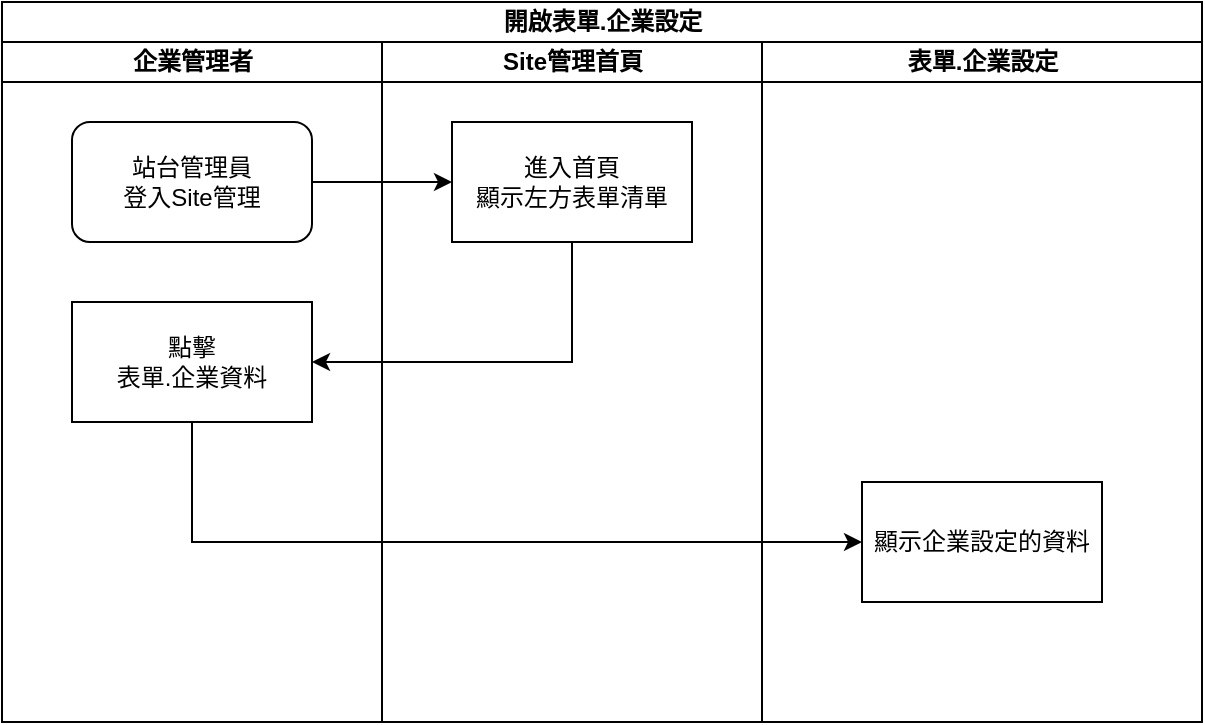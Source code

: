 <mxfile version="13.6.2" type="device" pages="4"><diagram id="Gq59-YWvmYoZJTUOVFRG" name="開啟畫面"><mxGraphModel dx="1086" dy="806" grid="1" gridSize="10" guides="1" tooltips="1" connect="1" arrows="1" fold="1" page="1" pageScale="1" pageWidth="827" pageHeight="1169" math="0" shadow="0"><root><mxCell id="0"/><mxCell id="1" parent="0"/><mxCell id="xclfjhYi2c_MNhHrxPGw-1" value="開啟表單.企業設定" style="swimlane;html=1;childLayout=stackLayout;resizeParent=1;resizeParentMax=0;startSize=20;" parent="1" vertex="1"><mxGeometry x="210" y="170" width="600" height="360" as="geometry"/></mxCell><mxCell id="xclfjhYi2c_MNhHrxPGw-2" value="企業管理者" style="swimlane;html=1;startSize=20;" parent="xclfjhYi2c_MNhHrxPGw-1" vertex="1"><mxGeometry y="20" width="190" height="340" as="geometry"/></mxCell><mxCell id="xclfjhYi2c_MNhHrxPGw-3" value="點擊&lt;br&gt;表單.企業資料" style="rounded=0;whiteSpace=wrap;html=1;" parent="xclfjhYi2c_MNhHrxPGw-2" vertex="1"><mxGeometry x="35" y="130" width="120" height="60" as="geometry"/></mxCell><mxCell id="xclfjhYi2c_MNhHrxPGw-4" value="站台管理員&lt;br&gt;登入Site管理" style="rounded=1;whiteSpace=wrap;html=1;" parent="xclfjhYi2c_MNhHrxPGw-2" vertex="1"><mxGeometry x="35" y="40" width="120" height="60" as="geometry"/></mxCell><mxCell id="xclfjhYi2c_MNhHrxPGw-5" value="Site管理首頁" style="swimlane;html=1;startSize=20;" parent="xclfjhYi2c_MNhHrxPGw-1" vertex="1"><mxGeometry x="190" y="20" width="190" height="340" as="geometry"/></mxCell><mxCell id="xclfjhYi2c_MNhHrxPGw-6" value="進入首頁&lt;br&gt;顯示左方表單清單" style="rounded=0;whiteSpace=wrap;html=1;" parent="xclfjhYi2c_MNhHrxPGw-5" vertex="1"><mxGeometry x="35" y="40" width="120" height="60" as="geometry"/></mxCell><mxCell id="xclfjhYi2c_MNhHrxPGw-7" value="表單.企業設定" style="swimlane;html=1;startSize=20;" parent="xclfjhYi2c_MNhHrxPGw-1" vertex="1"><mxGeometry x="380" y="20" width="220" height="340" as="geometry"/></mxCell><mxCell id="xclfjhYi2c_MNhHrxPGw-8" value="顯示企業設定的資料" style="rounded=0;whiteSpace=wrap;html=1;" parent="xclfjhYi2c_MNhHrxPGw-7" vertex="1"><mxGeometry x="50" y="220" width="120" height="60" as="geometry"/></mxCell><mxCell id="xclfjhYi2c_MNhHrxPGw-9" style="edgeStyle=orthogonalEdgeStyle;rounded=0;orthogonalLoop=1;jettySize=auto;html=1;" parent="xclfjhYi2c_MNhHrxPGw-1" source="xclfjhYi2c_MNhHrxPGw-4" target="xclfjhYi2c_MNhHrxPGw-6" edge="1"><mxGeometry relative="1" as="geometry"/></mxCell><mxCell id="xclfjhYi2c_MNhHrxPGw-10" style="edgeStyle=orthogonalEdgeStyle;rounded=0;orthogonalLoop=1;jettySize=auto;html=1;entryX=1;entryY=0.5;entryDx=0;entryDy=0;exitX=0.5;exitY=1;exitDx=0;exitDy=0;" parent="xclfjhYi2c_MNhHrxPGw-1" source="xclfjhYi2c_MNhHrxPGw-6" target="xclfjhYi2c_MNhHrxPGw-3" edge="1"><mxGeometry relative="1" as="geometry"/></mxCell><mxCell id="xclfjhYi2c_MNhHrxPGw-11" style="edgeStyle=orthogonalEdgeStyle;rounded=0;orthogonalLoop=1;jettySize=auto;html=1;entryX=0;entryY=0.5;entryDx=0;entryDy=0;exitX=0.5;exitY=1;exitDx=0;exitDy=0;" parent="xclfjhYi2c_MNhHrxPGw-1" source="xclfjhYi2c_MNhHrxPGw-3" target="xclfjhYi2c_MNhHrxPGw-8" edge="1"><mxGeometry relative="1" as="geometry"/></mxCell></root></mxGraphModel></diagram><diagram id="AnEwzgurza-sbBYHUau7" name="點擊按鈕.新增企業"><mxGraphModel dx="1086" dy="806" grid="1" gridSize="10" guides="1" tooltips="1" connect="1" arrows="1" fold="1" page="1" pageScale="1" pageWidth="827" pageHeight="1169" math="0" shadow="0"><root><mxCell id="nXj2mZrjB9Ql2mam-w2Z-0"/><mxCell id="nXj2mZrjB9Ql2mam-w2Z-1" parent="nXj2mZrjB9Ql2mam-w2Z-0"/><mxCell id="0WHr4o6qkBS_mpu7egiz-0" value="點擊按鈕.新增企業" style="swimlane;html=1;childLayout=stackLayout;resizeParent=1;resizeParentMax=0;startSize=20;" parent="nXj2mZrjB9Ql2mam-w2Z-1" vertex="1"><mxGeometry x="150" y="130" width="630" height="250" as="geometry"/></mxCell><mxCell id="0WHr4o6qkBS_mpu7egiz-1" value="企業管理者" style="swimlane;html=1;startSize=20;" parent="0WHr4o6qkBS_mpu7egiz-0" vertex="1"><mxGeometry y="20" width="190" height="230" as="geometry"/></mxCell><mxCell id="0WHr4o6qkBS_mpu7egiz-4" value="執行完畢" style="rounded=1;whiteSpace=wrap;html=1;" parent="0WHr4o6qkBS_mpu7egiz-1" vertex="1"><mxGeometry x="35" y="130" width="120" height="60" as="geometry"/></mxCell><mxCell id="0WHr4o6qkBS_mpu7egiz-3" value="&lt;span style=&quot;font-weight: 700&quot;&gt;點擊按鈕.新增企業&lt;/span&gt;" style="rounded=1;whiteSpace=wrap;html=1;" parent="0WHr4o6qkBS_mpu7egiz-1" vertex="1"><mxGeometry x="35" y="40" width="120" height="60" as="geometry"/></mxCell><mxCell id="0WHr4o6qkBS_mpu7egiz-6" style="edgeStyle=orthogonalEdgeStyle;rounded=0;orthogonalLoop=1;jettySize=auto;html=1;" parent="0WHr4o6qkBS_mpu7egiz-0" source="0WHr4o6qkBS_mpu7egiz-3" target="0WHr4o6qkBS_mpu7egiz-10" edge="1"><mxGeometry relative="1" as="geometry"/></mxCell><mxCell id="0WHr4o6qkBS_mpu7egiz-7" value="表單.企業設定" style="swimlane;html=1;startSize=20;" parent="0WHr4o6qkBS_mpu7egiz-0" vertex="1"><mxGeometry x="190" y="20" width="220" height="230" as="geometry"/></mxCell><mxCell id="0WHr4o6qkBS_mpu7egiz-10" value="以視窗開啟&lt;br&gt;表單.企業資料" style="rounded=0;whiteSpace=wrap;html=1;" parent="0WHr4o6qkBS_mpu7egiz-7" vertex="1"><mxGeometry x="60" y="40" width="120" height="60" as="geometry"/></mxCell><mxCell id="v-96yjexs4bwukwhKawF-4" value="表單.企業資料" style="swimlane;html=1;startSize=20;" vertex="1" parent="0WHr4o6qkBS_mpu7egiz-0"><mxGeometry x="410" y="20" width="220" height="230" as="geometry"/></mxCell><mxCell id="v-96yjexs4bwukwhKawF-6" value="顯示表單畫面" style="whiteSpace=wrap;html=1;rounded=0;" vertex="1" parent="v-96yjexs4bwukwhKawF-4"><mxGeometry x="40" y="40" width="120" height="60" as="geometry"/></mxCell><mxCell id="v-96yjexs4bwukwhKawF-7" value="" style="edgeStyle=orthogonalEdgeStyle;rounded=0;orthogonalLoop=1;jettySize=auto;html=1;" edge="1" parent="0WHr4o6qkBS_mpu7egiz-0" source="0WHr4o6qkBS_mpu7egiz-10" target="v-96yjexs4bwukwhKawF-6"><mxGeometry relative="1" as="geometry"/></mxCell><mxCell id="v-96yjexs4bwukwhKawF-8" style="edgeStyle=orthogonalEdgeStyle;rounded=0;orthogonalLoop=1;jettySize=auto;html=1;entryX=1;entryY=0.5;entryDx=0;entryDy=0;exitX=0.5;exitY=1;exitDx=0;exitDy=0;" edge="1" parent="0WHr4o6qkBS_mpu7egiz-0" source="v-96yjexs4bwukwhKawF-6" target="0WHr4o6qkBS_mpu7egiz-4"><mxGeometry relative="1" as="geometry"/></mxCell></root></mxGraphModel></diagram><diagram id="z2At9CXGCZSGCjQZ6gDk" name="點擊按鈕.修改企業"><mxGraphModel dx="1086" dy="806" grid="1" gridSize="10" guides="1" tooltips="1" connect="1" arrows="1" fold="1" page="1" pageScale="1" pageWidth="827" pageHeight="1169" math="0" shadow="0"><root><mxCell id="uikJ6pI44bggo_XMoptD-0"/><mxCell id="uikJ6pI44bggo_XMoptD-1" parent="uikJ6pI44bggo_XMoptD-0"/><mxCell id="a2NwaMGM13c2gDmoTqKJ-0" value="點擊按鈕.修改企業" style="swimlane;html=1;childLayout=stackLayout;resizeParent=1;resizeParentMax=0;startSize=20;" vertex="1" parent="uikJ6pI44bggo_XMoptD-1"><mxGeometry x="150" y="130" width="630" height="250" as="geometry"/></mxCell><mxCell id="a2NwaMGM13c2gDmoTqKJ-1" value="企業管理者" style="swimlane;html=1;startSize=20;" vertex="1" parent="a2NwaMGM13c2gDmoTqKJ-0"><mxGeometry y="20" width="190" height="230" as="geometry"/></mxCell><mxCell id="a2NwaMGM13c2gDmoTqKJ-2" value="執行完畢" style="rounded=1;whiteSpace=wrap;html=1;" vertex="1" parent="a2NwaMGM13c2gDmoTqKJ-1"><mxGeometry x="35" y="130" width="120" height="60" as="geometry"/></mxCell><mxCell id="a2NwaMGM13c2gDmoTqKJ-3" value="&lt;span style=&quot;font-weight: 700&quot;&gt;點擊按鈕.修改企業&lt;/span&gt;" style="rounded=1;whiteSpace=wrap;html=1;" vertex="1" parent="a2NwaMGM13c2gDmoTqKJ-1"><mxGeometry x="35" y="40" width="120" height="60" as="geometry"/></mxCell><mxCell id="a2NwaMGM13c2gDmoTqKJ-4" style="edgeStyle=orthogonalEdgeStyle;rounded=0;orthogonalLoop=1;jettySize=auto;html=1;" edge="1" parent="a2NwaMGM13c2gDmoTqKJ-0" source="a2NwaMGM13c2gDmoTqKJ-3" target="a2NwaMGM13c2gDmoTqKJ-6"><mxGeometry relative="1" as="geometry"/></mxCell><mxCell id="a2NwaMGM13c2gDmoTqKJ-5" value="表單.企業設定" style="swimlane;html=1;startSize=20;" vertex="1" parent="a2NwaMGM13c2gDmoTqKJ-0"><mxGeometry x="190" y="20" width="220" height="230" as="geometry"/></mxCell><mxCell id="a2NwaMGM13c2gDmoTqKJ-6" value="以視窗開啟&lt;br&gt;表單.企業資料" style="rounded=0;whiteSpace=wrap;html=1;" vertex="1" parent="a2NwaMGM13c2gDmoTqKJ-5"><mxGeometry x="60" y="40" width="120" height="60" as="geometry"/></mxCell><mxCell id="a2NwaMGM13c2gDmoTqKJ-7" value="表單.企業資料" style="swimlane;html=1;startSize=20;" vertex="1" parent="a2NwaMGM13c2gDmoTqKJ-0"><mxGeometry x="410" y="20" width="220" height="230" as="geometry"/></mxCell><mxCell id="a2NwaMGM13c2gDmoTqKJ-8" value="顯示表單畫面&lt;br&gt;帶有指定企業資料" style="whiteSpace=wrap;html=1;rounded=0;" vertex="1" parent="a2NwaMGM13c2gDmoTqKJ-7"><mxGeometry x="40" y="40" width="120" height="60" as="geometry"/></mxCell><mxCell id="a2NwaMGM13c2gDmoTqKJ-9" value="" style="edgeStyle=orthogonalEdgeStyle;rounded=0;orthogonalLoop=1;jettySize=auto;html=1;" edge="1" parent="a2NwaMGM13c2gDmoTqKJ-0" source="a2NwaMGM13c2gDmoTqKJ-6" target="a2NwaMGM13c2gDmoTqKJ-8"><mxGeometry relative="1" as="geometry"/></mxCell><mxCell id="a2NwaMGM13c2gDmoTqKJ-10" style="edgeStyle=orthogonalEdgeStyle;rounded=0;orthogonalLoop=1;jettySize=auto;html=1;entryX=1;entryY=0.5;entryDx=0;entryDy=0;exitX=0.5;exitY=1;exitDx=0;exitDy=0;" edge="1" parent="a2NwaMGM13c2gDmoTqKJ-0" source="a2NwaMGM13c2gDmoTqKJ-8" target="a2NwaMGM13c2gDmoTqKJ-2"><mxGeometry relative="1" as="geometry"/></mxCell></root></mxGraphModel></diagram><diagram id="Bcr9XtUbak02CPCcOkMU" name="點擊按鈕.企業系統設定"><mxGraphModel dx="1086" dy="806" grid="1" gridSize="10" guides="1" tooltips="1" connect="1" arrows="1" fold="1" page="1" pageScale="1" pageWidth="827" pageHeight="1169" math="0" shadow="0"><root><mxCell id="uQ5U-KWH1wf4TjKN7DI6-0"/><mxCell id="uQ5U-KWH1wf4TjKN7DI6-1" parent="uQ5U-KWH1wf4TjKN7DI6-0"/><mxCell id="Y-lcZ5e-bPA8rMlBALNK-0" value="點擊按鈕.企業系統設定" style="swimlane;html=1;childLayout=stackLayout;resizeParent=1;resizeParentMax=0;startSize=20;" vertex="1" parent="uQ5U-KWH1wf4TjKN7DI6-1"><mxGeometry x="150" y="130" width="630" height="250" as="geometry"/></mxCell><mxCell id="Y-lcZ5e-bPA8rMlBALNK-1" value="企業管理者" style="swimlane;html=1;startSize=20;" vertex="1" parent="Y-lcZ5e-bPA8rMlBALNK-0"><mxGeometry y="20" width="190" height="230" as="geometry"/></mxCell><mxCell id="Y-lcZ5e-bPA8rMlBALNK-2" value="執行完畢" style="rounded=1;whiteSpace=wrap;html=1;" vertex="1" parent="Y-lcZ5e-bPA8rMlBALNK-1"><mxGeometry x="35" y="130" width="120" height="60" as="geometry"/></mxCell><mxCell id="Y-lcZ5e-bPA8rMlBALNK-3" value="&lt;span style=&quot;font-weight: 700&quot;&gt;點擊按鈕.企業系統設定&lt;/span&gt;" style="rounded=1;whiteSpace=wrap;html=1;" vertex="1" parent="Y-lcZ5e-bPA8rMlBALNK-1"><mxGeometry x="20" y="40" width="135" height="60" as="geometry"/></mxCell><mxCell id="Y-lcZ5e-bPA8rMlBALNK-4" style="edgeStyle=orthogonalEdgeStyle;rounded=0;orthogonalLoop=1;jettySize=auto;html=1;" edge="1" parent="Y-lcZ5e-bPA8rMlBALNK-0" source="Y-lcZ5e-bPA8rMlBALNK-3" target="Y-lcZ5e-bPA8rMlBALNK-6"><mxGeometry relative="1" as="geometry"/></mxCell><mxCell id="Y-lcZ5e-bPA8rMlBALNK-5" value="表單.企業設定" style="swimlane;html=1;startSize=20;" vertex="1" parent="Y-lcZ5e-bPA8rMlBALNK-0"><mxGeometry x="190" y="20" width="220" height="230" as="geometry"/></mxCell><mxCell id="Y-lcZ5e-bPA8rMlBALNK-6" value="以視窗開啟&lt;br&gt;表單.企業系統設定" style="rounded=0;whiteSpace=wrap;html=1;" vertex="1" parent="Y-lcZ5e-bPA8rMlBALNK-5"><mxGeometry x="60" y="40" width="120" height="60" as="geometry"/></mxCell><mxCell id="Y-lcZ5e-bPA8rMlBALNK-7" value="表單.&lt;span style=&quot;font-weight: 400&quot;&gt;企業系統設定&lt;br&gt;&lt;/span&gt;" style="swimlane;html=1;startSize=20;" vertex="1" parent="Y-lcZ5e-bPA8rMlBALNK-0"><mxGeometry x="410" y="20" width="220" height="230" as="geometry"/></mxCell><mxCell id="Y-lcZ5e-bPA8rMlBALNK-8" value="顯示表單畫面&lt;br&gt;帶有指定企業系統" style="whiteSpace=wrap;html=1;rounded=0;" vertex="1" parent="Y-lcZ5e-bPA8rMlBALNK-7"><mxGeometry x="40" y="40" width="120" height="60" as="geometry"/></mxCell><mxCell id="Y-lcZ5e-bPA8rMlBALNK-9" value="" style="edgeStyle=orthogonalEdgeStyle;rounded=0;orthogonalLoop=1;jettySize=auto;html=1;" edge="1" parent="Y-lcZ5e-bPA8rMlBALNK-0" source="Y-lcZ5e-bPA8rMlBALNK-6" target="Y-lcZ5e-bPA8rMlBALNK-8"><mxGeometry relative="1" as="geometry"/></mxCell><mxCell id="Y-lcZ5e-bPA8rMlBALNK-10" style="edgeStyle=orthogonalEdgeStyle;rounded=0;orthogonalLoop=1;jettySize=auto;html=1;entryX=1;entryY=0.5;entryDx=0;entryDy=0;exitX=0.5;exitY=1;exitDx=0;exitDy=0;" edge="1" parent="Y-lcZ5e-bPA8rMlBALNK-0" source="Y-lcZ5e-bPA8rMlBALNK-8" target="Y-lcZ5e-bPA8rMlBALNK-2"><mxGeometry relative="1" as="geometry"/></mxCell></root></mxGraphModel></diagram></mxfile>